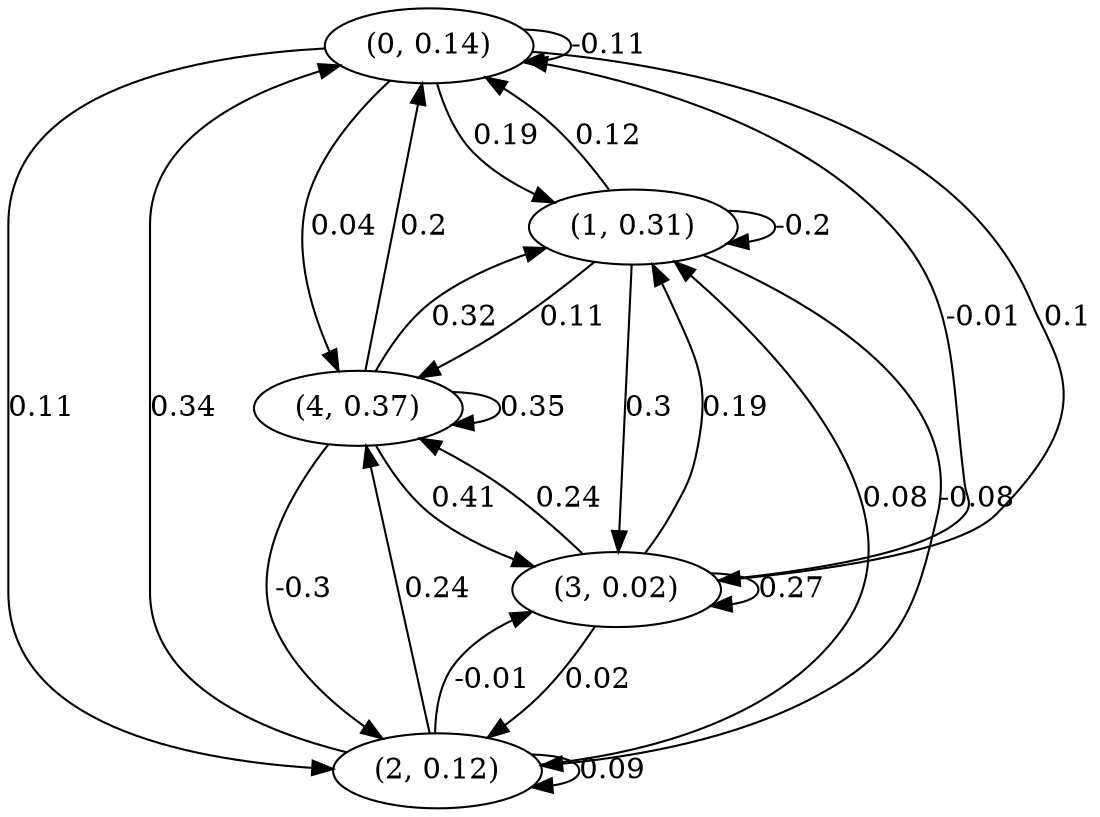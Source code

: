 digraph {
    0 [ label = "(0, 0.14)" ]
    1 [ label = "(1, 0.31)" ]
    2 [ label = "(2, 0.12)" ]
    3 [ label = "(3, 0.02)" ]
    4 [ label = "(4, 0.37)" ]
    0 -> 0 [ label = "-0.11" ]
    1 -> 1 [ label = "-0.2" ]
    2 -> 2 [ label = "0.09" ]
    3 -> 3 [ label = "0.27" ]
    4 -> 4 [ label = "0.35" ]
    1 -> 0 [ label = "0.12" ]
    2 -> 0 [ label = "0.34" ]
    3 -> 0 [ label = "-0.01" ]
    4 -> 0 [ label = "0.2" ]
    0 -> 1 [ label = "0.19" ]
    2 -> 1 [ label = "0.08" ]
    3 -> 1 [ label = "0.19" ]
    4 -> 1 [ label = "0.32" ]
    0 -> 2 [ label = "0.11" ]
    1 -> 2 [ label = "-0.08" ]
    3 -> 2 [ label = "0.02" ]
    4 -> 2 [ label = "-0.3" ]
    0 -> 3 [ label = "0.1" ]
    1 -> 3 [ label = "0.3" ]
    2 -> 3 [ label = "-0.01" ]
    4 -> 3 [ label = "0.41" ]
    0 -> 4 [ label = "0.04" ]
    1 -> 4 [ label = "0.11" ]
    2 -> 4 [ label = "0.24" ]
    3 -> 4 [ label = "0.24" ]
}

